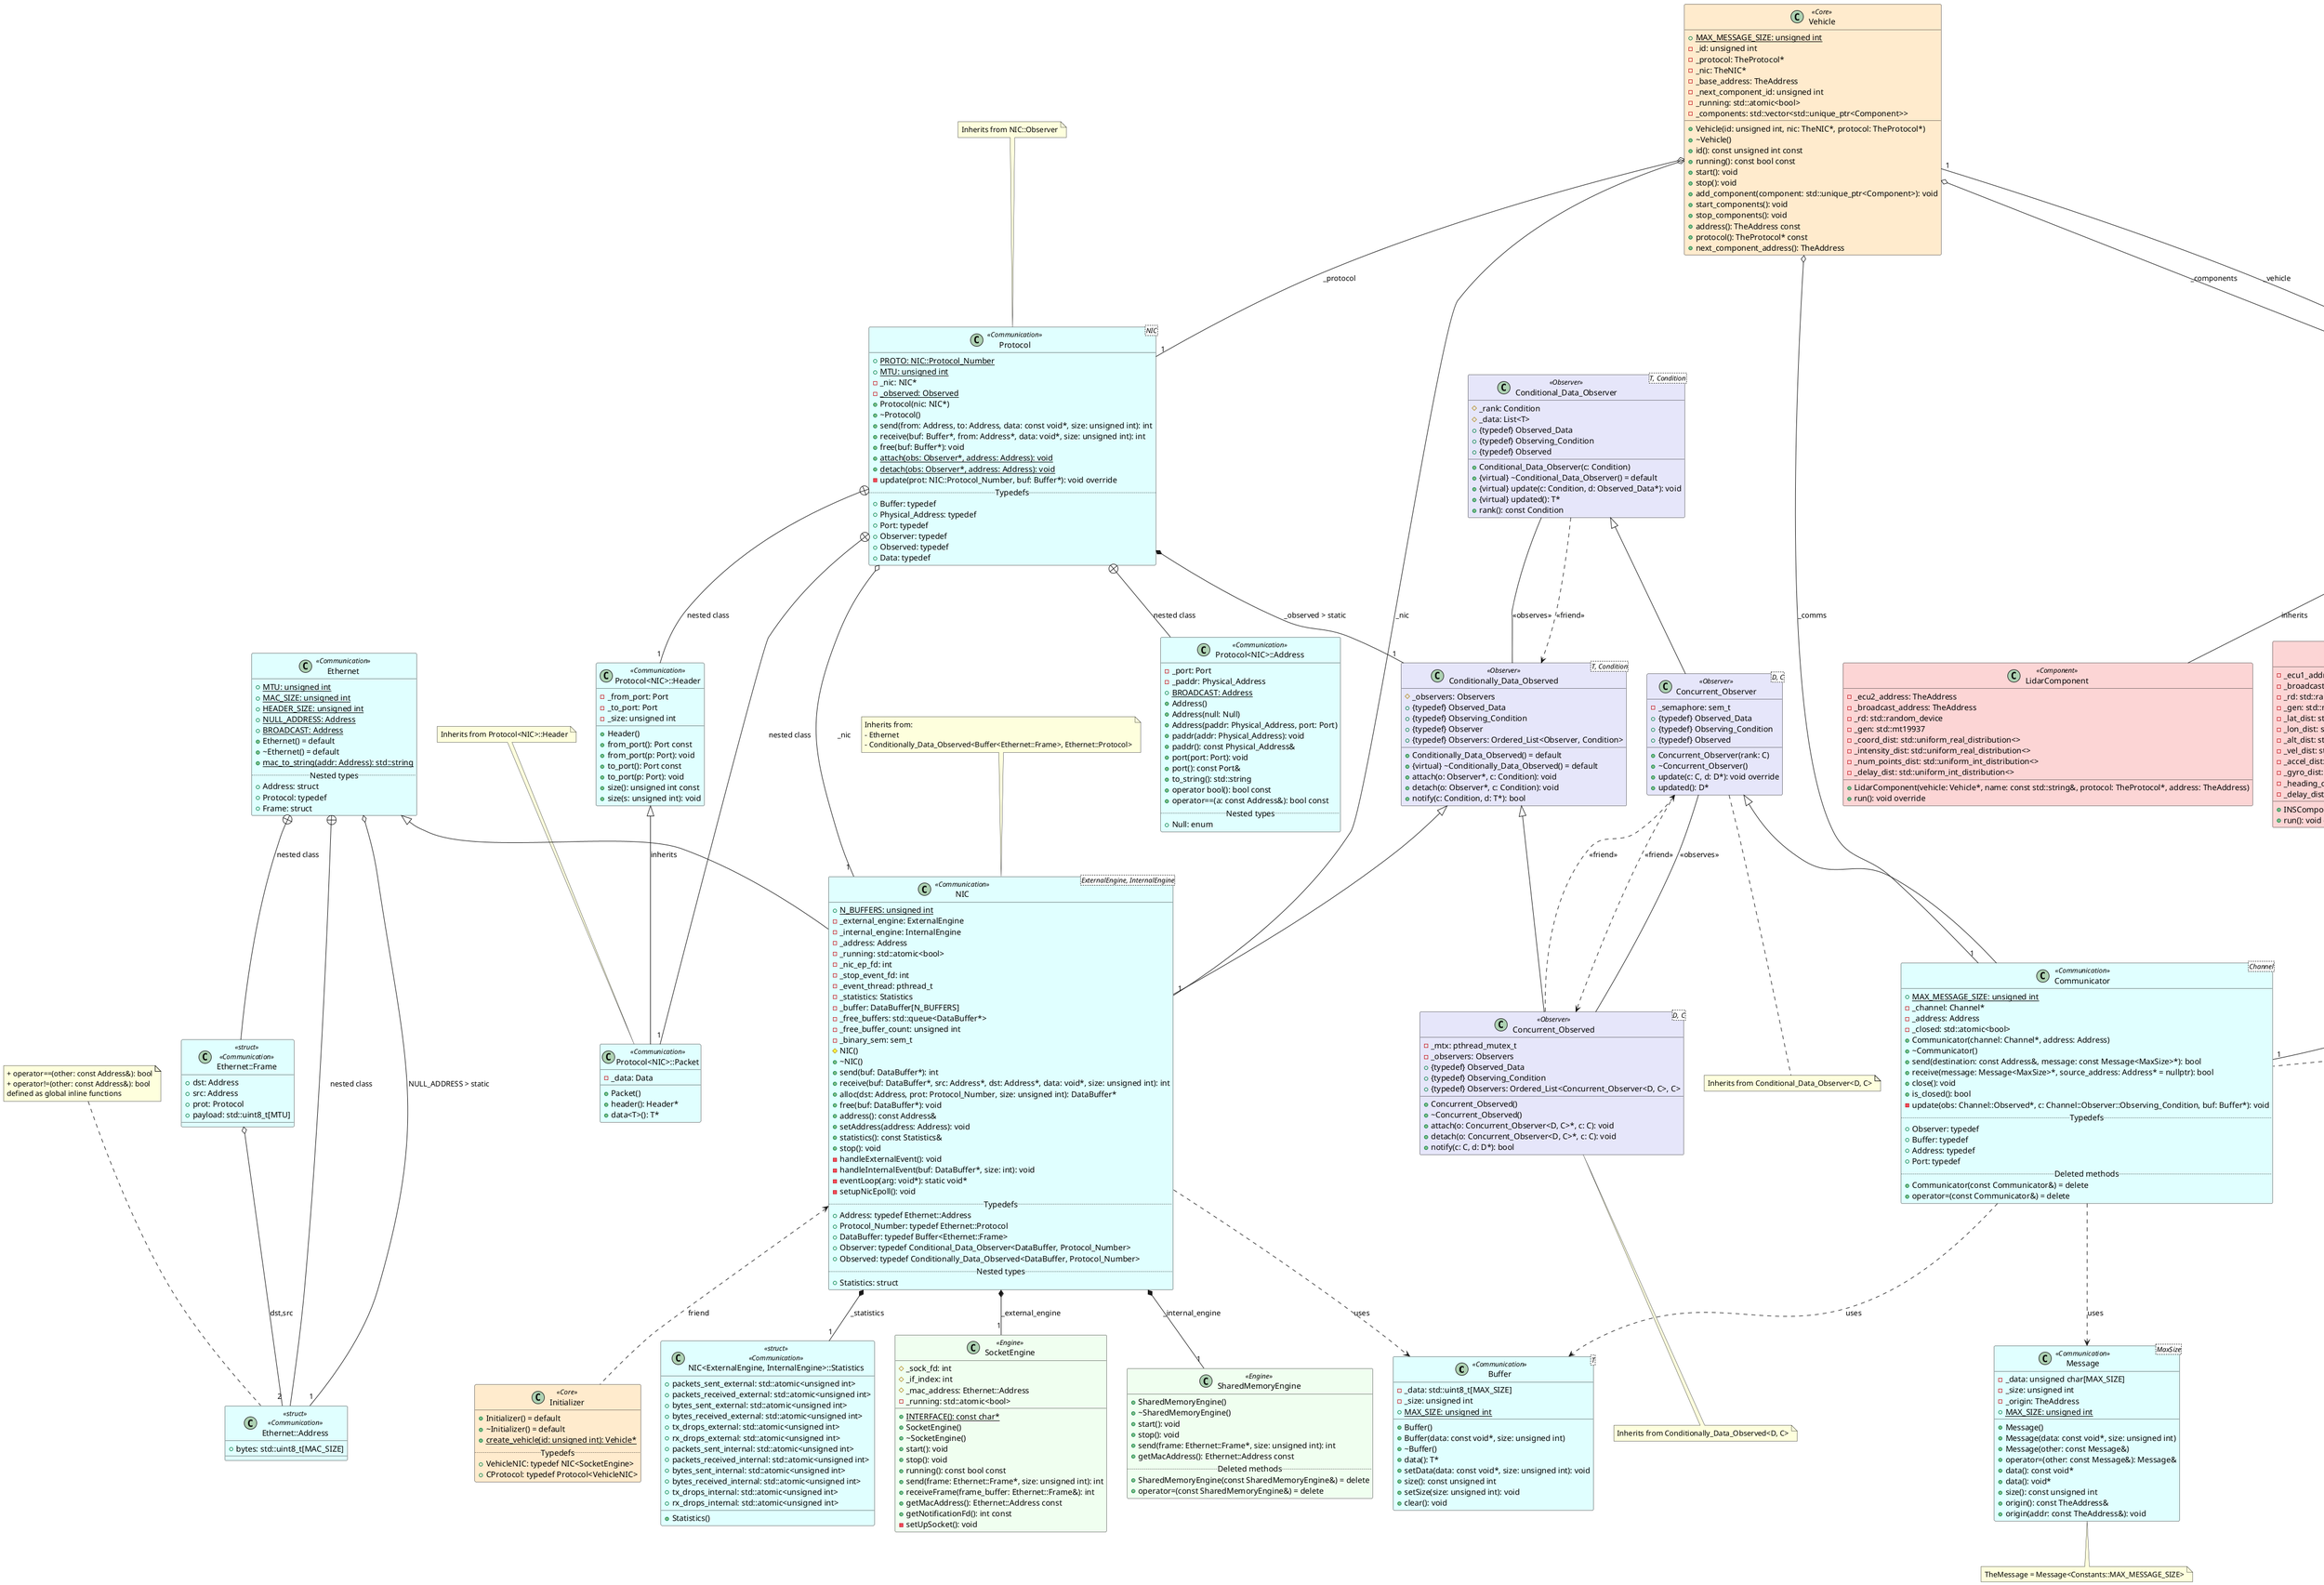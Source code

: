 @startuml 03-class_diagram

skinparam classBackgroundColor<<Component>> #fcd5d5
skinparam classBackgroundColor<<Communication>> #E0FFFF
skinparam classBackgroundColor<<Core>> #FFEBCD
skinparam classBackgroundColor<<Observer>> #E6E6FA
skinparam classBackgroundColor<<Engine>> #F0FFF0

class Buffer<T> <<Communication>> {
  - _data: std::uint8_t[MAX_SIZE]
  - _size: unsigned int
  + {static} MAX_SIZE: unsigned int
  + Buffer()
  + Buffer(data: const void*, size: unsigned int)
  + ~Buffer()
  + data(): T*
  + setData(data: const void*, size: unsigned int): void
  + size(): const unsigned int
  + setSize(size: unsigned int): void
  + clear(): void
}

class Communicator<Channel> <<Communication>> {
  + {static} MAX_MESSAGE_SIZE: unsigned int
  - _channel: Channel*
  - _address: Address
  - _closed: std::atomic<bool>
  + Communicator(channel: Channel*, address: Address)
  + ~Communicator()
  + send(destination: const Address&, message: const Message<MaxSize>*): bool
  + receive(message: Message<MaxSize>*, source_address: Address* = nullptr): bool
  + close(): void
  + is_closed(): bool
  - update(obs: Channel::Observed*, c: Channel::Observer::Observing_Condition, buf: Buffer*): void
  .. Typedefs ..
  + Observer: typedef
  + Buffer: typedef
  + Address: typedef
  + Port: typedef
  .. Deleted methods ..
  + Communicator(const Communicator&) = delete
  + operator=(const Communicator&) = delete
}

note top of Communicator
  Inherits from Concurrent_Observer<
    typename Channel::Observer::Observed_Data,
    typename Channel::Observer::Observing_Condition>
end note

class Ethernet <<Communication>> {
  + {static} MTU: unsigned int
  + {static} MAC_SIZE: unsigned int
  + {static} HEADER_SIZE: unsigned int
  + {static} NULL_ADDRESS: Address
  + {static} BROADCAST: Address
  + Ethernet() = default
  + ~Ethernet() = default
  + {static} mac_to_string(addr: Address): std::string
  .. Nested types ..
  + Address: struct
  + Protocol: typedef
  + Frame: struct
}

class "Ethernet::Address" as EthernetAddress <<struct>> <<Communication>> {
  + bytes: std::uint8_t[MAC_SIZE]
}

note top of EthernetAddress
  + operator==(other: const Address&): bool
  + operator!=(other: const Address&): bool
  defined as global inline functions
end note

class "Ethernet::Frame" as EthernetFrame <<struct>> <<Communication>> {
  + dst: Address
  + src: Address
  + prot: Protocol
  + payload: std::uint8_t[MTU]
}

class Initializer <<Core>> {
  + Initializer() = default
  + ~Initializer() = default
  + {static} create_vehicle(id: unsigned int): Vehicle*
  .. Typedefs ..
  + VehicleNIC: typedef NIC<SocketEngine>
  + CProtocol: typedef Protocol<VehicleNIC>
}

class "Message<MaxSize>" as Message <<Communication>> {
  - _data: unsigned char[MAX_SIZE]
  - _size: unsigned int
  - _origin: TheAddress
  + {static} MAX_SIZE: unsigned int
  + Message()
  + Message(data: const void*, size: unsigned int)
  + Message(other: const Message&)
  + operator=(other: const Message&): Message&
  + data(): const void*
  + data(): void*
  + size(): const unsigned int
  + origin(): const TheAddress&
  + origin(addr: const TheAddress&): void
}

note bottom of Message
  TheMessage = Message<Constants::MAX_MESSAGE_SIZE>
end note

class "NIC<ExternalEngine, InternalEngine>" as NIC <<Communication>> {
  + {static} N_BUFFERS: unsigned int
  - _external_engine: ExternalEngine
  - _internal_engine: InternalEngine
  - _address: Address
  - _running: std::atomic<bool>
  - _nic_ep_fd: int
  - _stop_event_fd: int
  - _event_thread: pthread_t
  - _statistics: Statistics
  - _buffer: DataBuffer[N_BUFFERS]
  - _free_buffers: std::queue<DataBuffer*>
  - _free_buffer_count: unsigned int
  - _binary_sem: sem_t
  # NIC()
  + ~NIC()
  + send(buf: DataBuffer*): int
  + receive(buf: DataBuffer*, src: Address*, dst: Address*, data: void*, size: unsigned int): int
  + alloc(dst: Address, prot: Protocol_Number, size: unsigned int): DataBuffer*
  + free(buf: DataBuffer*): void
  + address(): const Address&
  + setAddress(address: Address): void
  + statistics(): const Statistics&
  + stop(): void
  - handleExternalEvent(): void
  - handleInternalEvent(buf: DataBuffer*, size: int): void
  - eventLoop(arg: void*): static void*
  - setupNicEpoll(): void
  .. Typedefs ..
  + Address: typedef Ethernet::Address
  + Protocol_Number: typedef Ethernet::Protocol
  + DataBuffer: typedef Buffer<Ethernet::Frame>
  + Observer: typedef Conditional_Data_Observer<DataBuffer, Protocol_Number>
  + Observed: typedef Conditionally_Data_Observed<DataBuffer, Protocol_Number>
  .. Nested types ..
  + Statistics: struct 
}

note top of NIC
  Inherits from:
  - Ethernet
  - Conditionally_Data_Observed<Buffer<Ethernet::Frame>, Ethernet::Protocol>
end note

class "NIC<ExternalEngine, InternalEngine>::Statistics" as NICStatistics <<struct>> <<Communication>> {
  + packets_sent_external: std::atomic<unsigned int>
  + packets_received_external: std::atomic<unsigned int>
  + bytes_sent_external: std::atomic<unsigned int>
  + bytes_received_external: std::atomic<unsigned int>
  + tx_drops_external: std::atomic<unsigned int>
  + rx_drops_external: std::atomic<unsigned int>
  + packets_sent_internal: std::atomic<unsigned int>
  + packets_received_internal: std::atomic<unsigned int>
  + bytes_sent_internal: std::atomic<unsigned int>
  + bytes_received_internal: std::atomic<unsigned int>
  + tx_drops_internal: std::atomic<unsigned int>
  + rx_drops_internal: std::atomic<unsigned int>
  + Statistics()
}

class "Conditional_Data_Observer<T, Condition>" as ConditionalDataObserver <<Observer>> {
  # _rank: Condition
  # _data: List<T>
  + {typedef} Observed_Data
  + {typedef} Observing_Condition
  + {typedef} Observed
  + Conditional_Data_Observer(c: Condition)
  + {virtual} ~Conditional_Data_Observer() = default
  + {virtual} update(c: Condition, d: Observed_Data*): void
  + {virtual} updated(): T*
  + rank(): const Condition
}

class "Conditionally_Data_Observed<T, Condition>" as ConditionallyDataObserved <<Observer>> {
  # _observers: Observers
  + {typedef} Observed_Data
  + {typedef} Observing_Condition
  + {typedef} Observer
  + {typedef} Observers: Ordered_List<Observer, Condition>
  + Conditionally_Data_Observed() = default
  + {virtual} ~Conditionally_Data_Observed() = default
  + attach(o: Observer*, c: Condition): void
  + detach(o: Observer*, c: Condition): void
  + notify(c: Condition, d: T*): bool
}

class "Concurrent_Observer<D, C>" as ConcurrentObserver <<Observer>> {
  - _semaphore: sem_t
  + {typedef} Observed_Data
  + {typedef} Observing_Condition
  + {typedef} Observed
  + Concurrent_Observer(rank: C)
  + ~Concurrent_Observer()
  + update(c: C, d: D*): void override
  + updated(): D*
}

note bottom of ConcurrentObserver
  Inherits from Conditional_Data_Observer<D, C>
end note

class "Concurrent_Observed<D, C>" as ConcurrentObserved <<Observer>> {
  - _mtx: pthread_mutex_t
  - _observers: Observers
  + {typedef} Observed_Data
  + {typedef} Observing_Condition
  + {typedef} Observers: Ordered_List<Concurrent_Observer<D, C>, C>
  + Concurrent_Observed()
  + ~Concurrent_Observed()
  + attach(o: Concurrent_Observer<D, C>*, c: C): void
  + detach(o: Concurrent_Observer<D, C>*, c: C): void
  + notify(c: C, d: D*): bool
}

note bottom of ConcurrentObserved
  Inherits from Conditionally_Data_Observed<D, C>
end note

class "Protocol<NIC>" as ProtocolNIC <<Communication>> {
  + {static} PROTO: NIC::Protocol_Number
  + {static} MTU: unsigned int
  - _nic: NIC*
  - {static} _observed: Observed
  + Protocol(nic: NIC*)
  + ~Protocol()
  + send(from: Address, to: Address, data: const void*, size: unsigned int): int
  + receive(buf: Buffer*, from: Address*, data: void*, size: unsigned int): int
  + free(buf: Buffer*): void
  + {static} attach(obs: Observer*, address: Address): void
  + {static} detach(obs: Observer*, address: Address): void
  - update(prot: NIC::Protocol_Number, buf: Buffer*): void override
  .. Typedefs ..
  + Buffer: typedef
  + Physical_Address: typedef
  + Port: typedef
  + Observer: typedef
  + Observed: typedef
  + Data: typedef
}

note top of ProtocolNIC
  Inherits from NIC::Observer
end note

class "Protocol<NIC>::Header" as ProtocolHeader <<Communication>> {
  - _from_port: Port
  - _to_port: Port
  - _size: unsigned int
  + Header()
  + from_port(): Port const
  + from_port(p: Port): void
  + to_port(): Port const
  + to_port(p: Port): void
  + size(): unsigned int const
  + size(s: unsigned int): void
}

class "Protocol<NIC>::Packet" as ProtocolPacket <<Communication>> {
  - _data: Data
  + Packet()
  + header(): Header*
  + data<T>(): T*
}

class "Protocol<NIC>::Address" as ProtocolAddress <<Communication>> {
  - _port: Port
  - _paddr: Physical_Address
  + {static} BROADCAST: Address
  + Address()
  + Address(null: Null)
  + Address(paddr: Physical_Address, port: Port)
  + paddr(addr: Physical_Address): void
  + paddr(): const Physical_Address&
  + port(port: Port): void
  + port(): const Port&
  + to_string(): std::string
  + operator bool(): bool const
  + operator==(a: const Address&): bool const
  .. Nested types ..
  + Null: enum
}

note top of ProtocolPacket
  Inherits from Protocol<NIC>::Header
end note

class SocketEngine <<Engine>> {
  + {static} INTERFACE(): const char*
  # _sock_fd: int
  # _if_index: int
  # _mac_address: Ethernet::Address
  - _running: std::atomic<bool>
  + SocketEngine()
  + ~SocketEngine()
  + start(): void
  + stop(): void
  + running(): const bool const
  + send(frame: Ethernet::Frame*, size: unsigned int): int
  + receiveFrame(frame_buffer: Ethernet::Frame&): int
  + getMacAddress(): Ethernet::Address const
  + getNotificationFd(): int const
  - setUpSocket(): void
}

class Vehicle <<Core>> {
  + {static} MAX_MESSAGE_SIZE: unsigned int
  - _id: unsigned int
  - _protocol: TheProtocol*
  - _nic: TheNIC*
  - _base_address: TheAddress
  - _next_component_id: unsigned int
  - _running: std::atomic<bool>
  - _components: std::vector<std::unique_ptr<Component>>
  + Vehicle(id: unsigned int, nic: TheNIC*, protocol: TheProtocol*)
  + ~Vehicle()
  + id(): const unsigned int const
  + running(): const bool const
  + start(): void
  + stop(): void
  + add_component(component: std::unique_ptr<Component>): void
  + start_components(): void
  + stop_components(): void
  + address(): TheAddress const
  + protocol(): TheProtocol* const
  + next_component_address(): TheAddress
}

class Component<<Component>> {
  # _vehicle: Vehicle*
  # _name: std::string
  # _running: std::atomic<bool>
  # _thread: pthread_t
  # _communicator: std::unique_ptr<TheCommunicator>
  # _protocol: TheProtocol*
  # _log_file: std::ofstream
  + Component(vehicle: Vehicle*, name: const std::string&, protocol: TheProtocol*, address: TheAddress)
  + {virtual} ~Component() = default
  + {virtual} start(): void
  + {virtual} stop(): void
  + {virtual} run(): void = 0
  + running(): bool const
  + getName(): const std::string&
  + vehicle(): Vehicle* const
  + log_file(): std::ofstream*
  + send(destination: const TheAddress&, data: const void*, size: unsigned int): int
  + receive(data: void*, max_size: unsigned int, source_address: TheAddress* = nullptr): int
  # thread_entry_point(arg: void*): static void*
  # open_log_file(filename_prefix: const std::string&): void
  # close_log_file(): void
  .. Deleted methods ..
  - Component(const Component&) = delete
  - operator=(const Component&) = delete
}

class BatteryComponent<<Component>> {
  - _ecu2_address: TheAddress
  - _broadcast_address: TheAddress
  - _rd: std::random_device
  - _gen: std::mt19937
  - _voltage_dist: std::uniform_real_distribution<>
  - _current_dist: std::uniform_real_distribution<>
  - _temp_dist: std::uniform_real_distribution<>
  - _soc_dist: std::uniform_real_distribution<>
  - _delay_dist: std::uniform_int_distribution<>
  + BatteryComponent(vehicle: Vehicle*, name: const std::string&, protocol: TheProtocol*, address: TheAddress)
  + run(): void override
}

class CameraComponent<<Component>> {
  - _ecu1_address: TheAddress
  - _broadcast_address: TheAddress
  - _rd: std::random_device
  - _gen: std::mt19937
  - _coord_dist: std::uniform_real_distribution<>
  - _size_dist: std::uniform_real_distribution<>
  - _label_dist: std::uniform_int_distribution<>
  - _delay_dist: std::uniform_int_distribution<>
  - _labels: const std::vector<std::string>
  + CameraComponent(vehicle: Vehicle*, name: const std::string&, protocol: TheProtocol*, address: TheAddress)
  + run(): void override
}

class ECUComponent<<Component>> {
  + ECUComponent(vehicle: Vehicle*, name: const std::string&, protocol: TheProtocol*, address: TheAddress)
  + run(): void override
}

class LidarComponent<<Component>> {
  - _ecu2_address: TheAddress
  - _broadcast_address: TheAddress
  - _rd: std::random_device
  - _gen: std::mt19937
  - _coord_dist: std::uniform_real_distribution<>
  - _intensity_dist: std::uniform_real_distribution<>
  - _num_points_dist: std::uniform_int_distribution<>
  - _delay_dist: std::uniform_int_distribution<>
  + LidarComponent(vehicle: Vehicle*, name: const std::string&, protocol: TheProtocol*, address: TheAddress)
  + run(): void override
}

class INSComponent<<Component>> {
  - _ecu1_address: TheAddress
  - _broadcast_address: TheAddress
  - _rd: std::random_device
  - _gen: std::mt19937
  - _lat_dist: std::uniform_real_distribution<>
  - _lon_dist: std::uniform_real_distribution<>
  - _alt_dist: std::uniform_real_distribution<>
  - _vel_dist: std::uniform_real_distribution<>
  - _accel_dist: std::uniform_real_distribution<>
  - _gyro_dist: std::uniform_real_distribution<>
  - _heading_dist: std::uniform_real_distribution<>
  - _delay_dist: std::uniform_int_distribution<>
  + INSComponent(vehicle: Vehicle*, name: const std::string&, protocol: TheProtocol*, address: TheAddress)
  + run(): void override
}

class SharedMemoryEngine <<Engine>> {
  + SharedMemoryEngine()
  + ~SharedMemoryEngine()
  + start(): void
  + stop(): void
  + send(frame: Ethernet::Frame*, size: unsigned int): int
  + getMacAddress(): Ethernet::Address const
  .. Deleted methods ..
  + SharedMemoryEngine(const SharedMemoryEngine&) = delete
  + operator=(const SharedMemoryEngine&) = delete
}

' Communicator Relationships
Communicator ..> Message : uses
Communicator ..> Buffer : uses
ConcurrentObserver <|-- Communicator

' NIC Relationships
Ethernet <|-- NIC
ConditionallyDataObserved <|-- NIC
NIC *-- "1" NICStatistics : _statistics
NIC <.. Initializer : friend
NIC ..> Buffer : uses
NIC *-- "1" SocketEngine : _external_engine
NIC *-- "1" SharedMemoryEngine : _internal_engine


' Protocol Relationships
ProtocolHeader <|-- ProtocolPacket : inherits
ProtocolNIC o-- "1" NIC : _nic
ProtocolNIC *-- "1" ConditionallyDataObserved : _observed > static
ProtocolNIC +-- "1" ProtocolHeader : nested class
ProtocolNIC +-- "1" ProtocolPacket : nested class
ProtocolNIC +-- ProtocolAddress : nested class

' Vehicle Relationships
Vehicle o-- "1" ProtocolNIC : _protocol
Vehicle o-- "1" NIC : _nic
Vehicle o-- "1" Communicator : _comms
Vehicle o-- "*" Component : _components

' Ethernet Relationships
Ethernet +-- EthernetAddress : nested class
Ethernet +-- EthernetFrame : nested class
EthernetFrame o-- "2" EthernetAddress : dst,src
Ethernet o-- "1" EthernetAddress : NULL_ADDRESS > static

' Observer Relationships
ConcurrentObserver <.. ConcurrentObserved : <<friend>>
ConditionalDataObserver -- ConditionallyDataObserved : <<observes>>
ConditionalDataObserver <|-- ConcurrentObserver
ConditionalDataObserver ..> ConditionallyDataObserved : <<friend>>
ConcurrentObserver ..> ConcurrentObserved : <<friend>>
ConcurrentObserver -- ConcurrentObserved : <<observes>>

' Observed Relationships
ConditionallyDataObserved <|-- ConcurrentObserved

' Component Relationships
Component o-- "1" Communicator : _communicator
Component o-- "1" Vehicle : _vehicle
Component <|-- BatteryComponent : inherits
Component <|-- CameraComponent : inherits
Component <|-- ECUComponent : inherits
Component <|-- LidarComponent : inherits
Component <|-- INSComponent : inherits



@enduml

